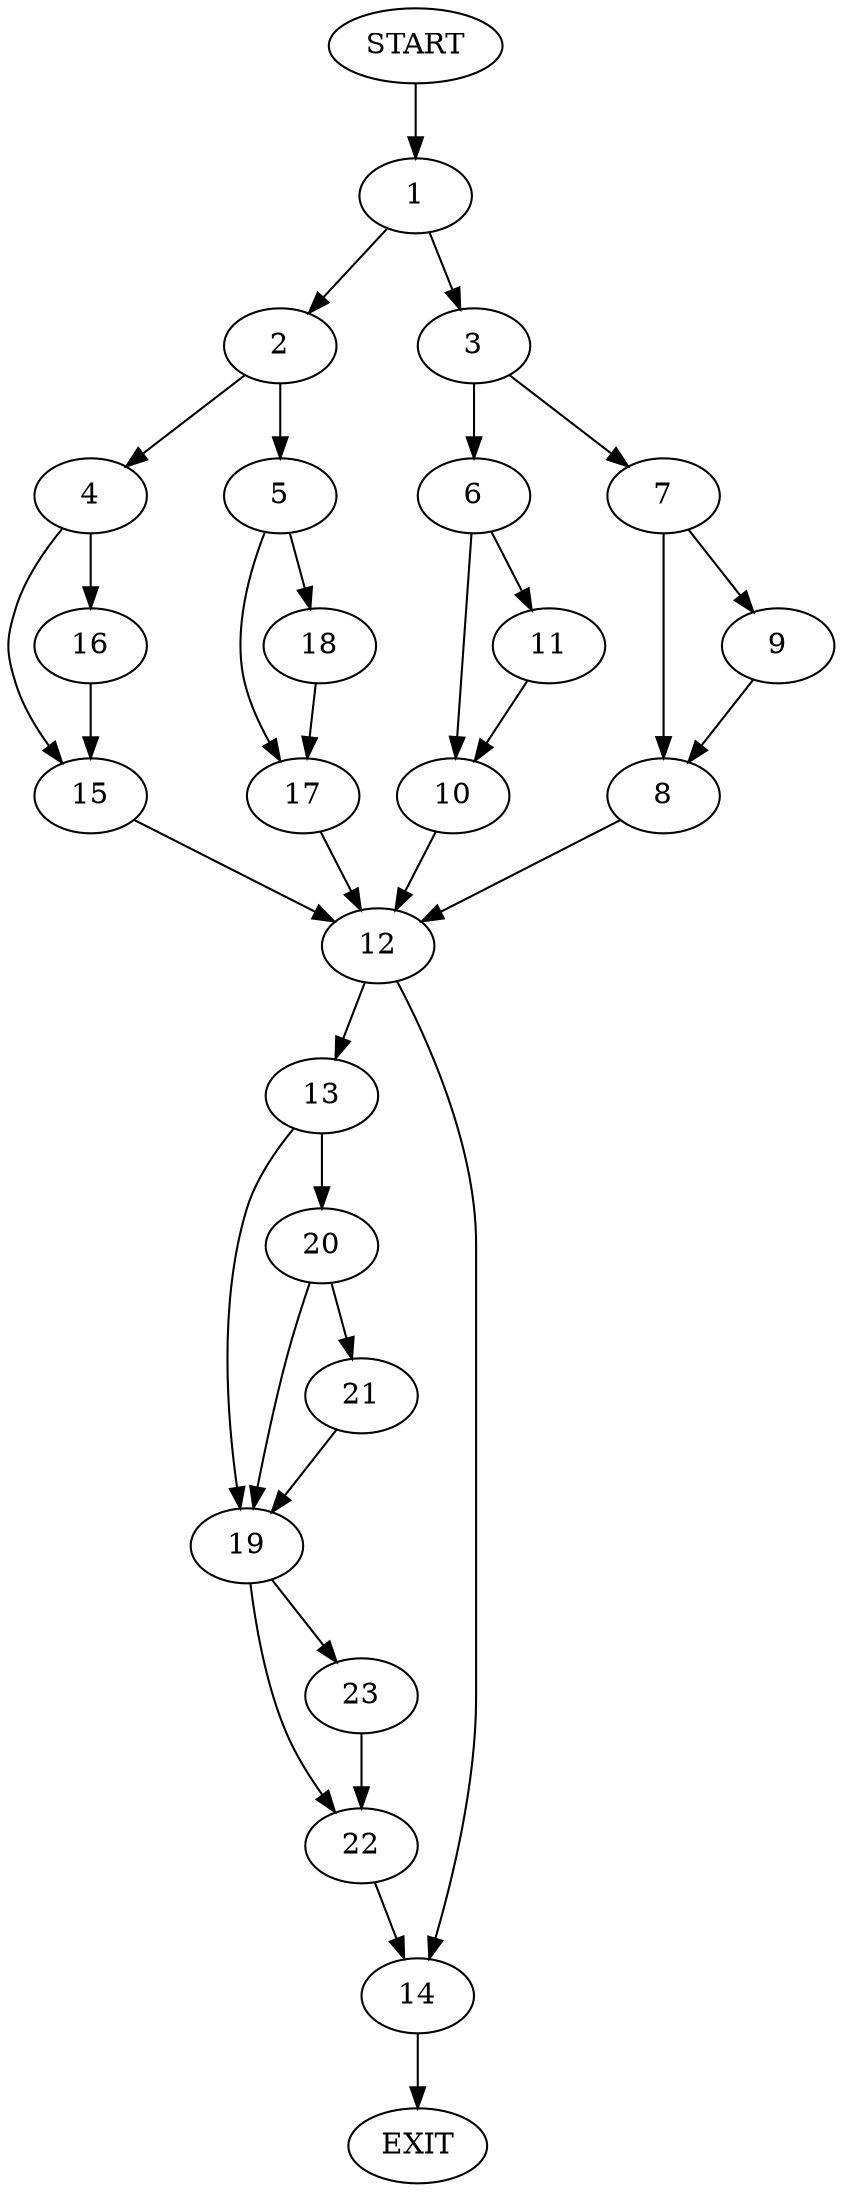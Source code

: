 digraph {
0 [label="START"]
24 [label="EXIT"]
0 -> 1
1 -> 2
1 -> 3
2 -> 4
2 -> 5
3 -> 6
3 -> 7
7 -> 8
7 -> 9
6 -> 10
6 -> 11
9 -> 8
8 -> 12
12 -> 13
12 -> 14
11 -> 10
10 -> 12
4 -> 15
4 -> 16
5 -> 17
5 -> 18
17 -> 12
18 -> 17
15 -> 12
16 -> 15
14 -> 24
13 -> 19
13 -> 20
20 -> 19
20 -> 21
19 -> 22
19 -> 23
21 -> 19
22 -> 14
23 -> 22
}
